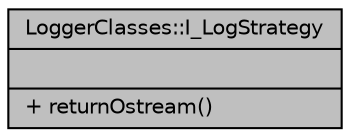 digraph "LoggerClasses::I_LogStrategy"
{
 // INTERACTIVE_SVG=YES
 // LATEX_PDF_SIZE
  edge [fontname="Helvetica",fontsize="10",labelfontname="Helvetica",labelfontsize="10"];
  node [fontname="Helvetica",fontsize="10",shape=record];
  Node2 [label="{LoggerClasses::I_LogStrategy\n||+ returnOstream()\l}",height=0.2,width=0.4,color="black", fillcolor="grey75", style="filled", fontcolor="black",tooltip=" "];
}
